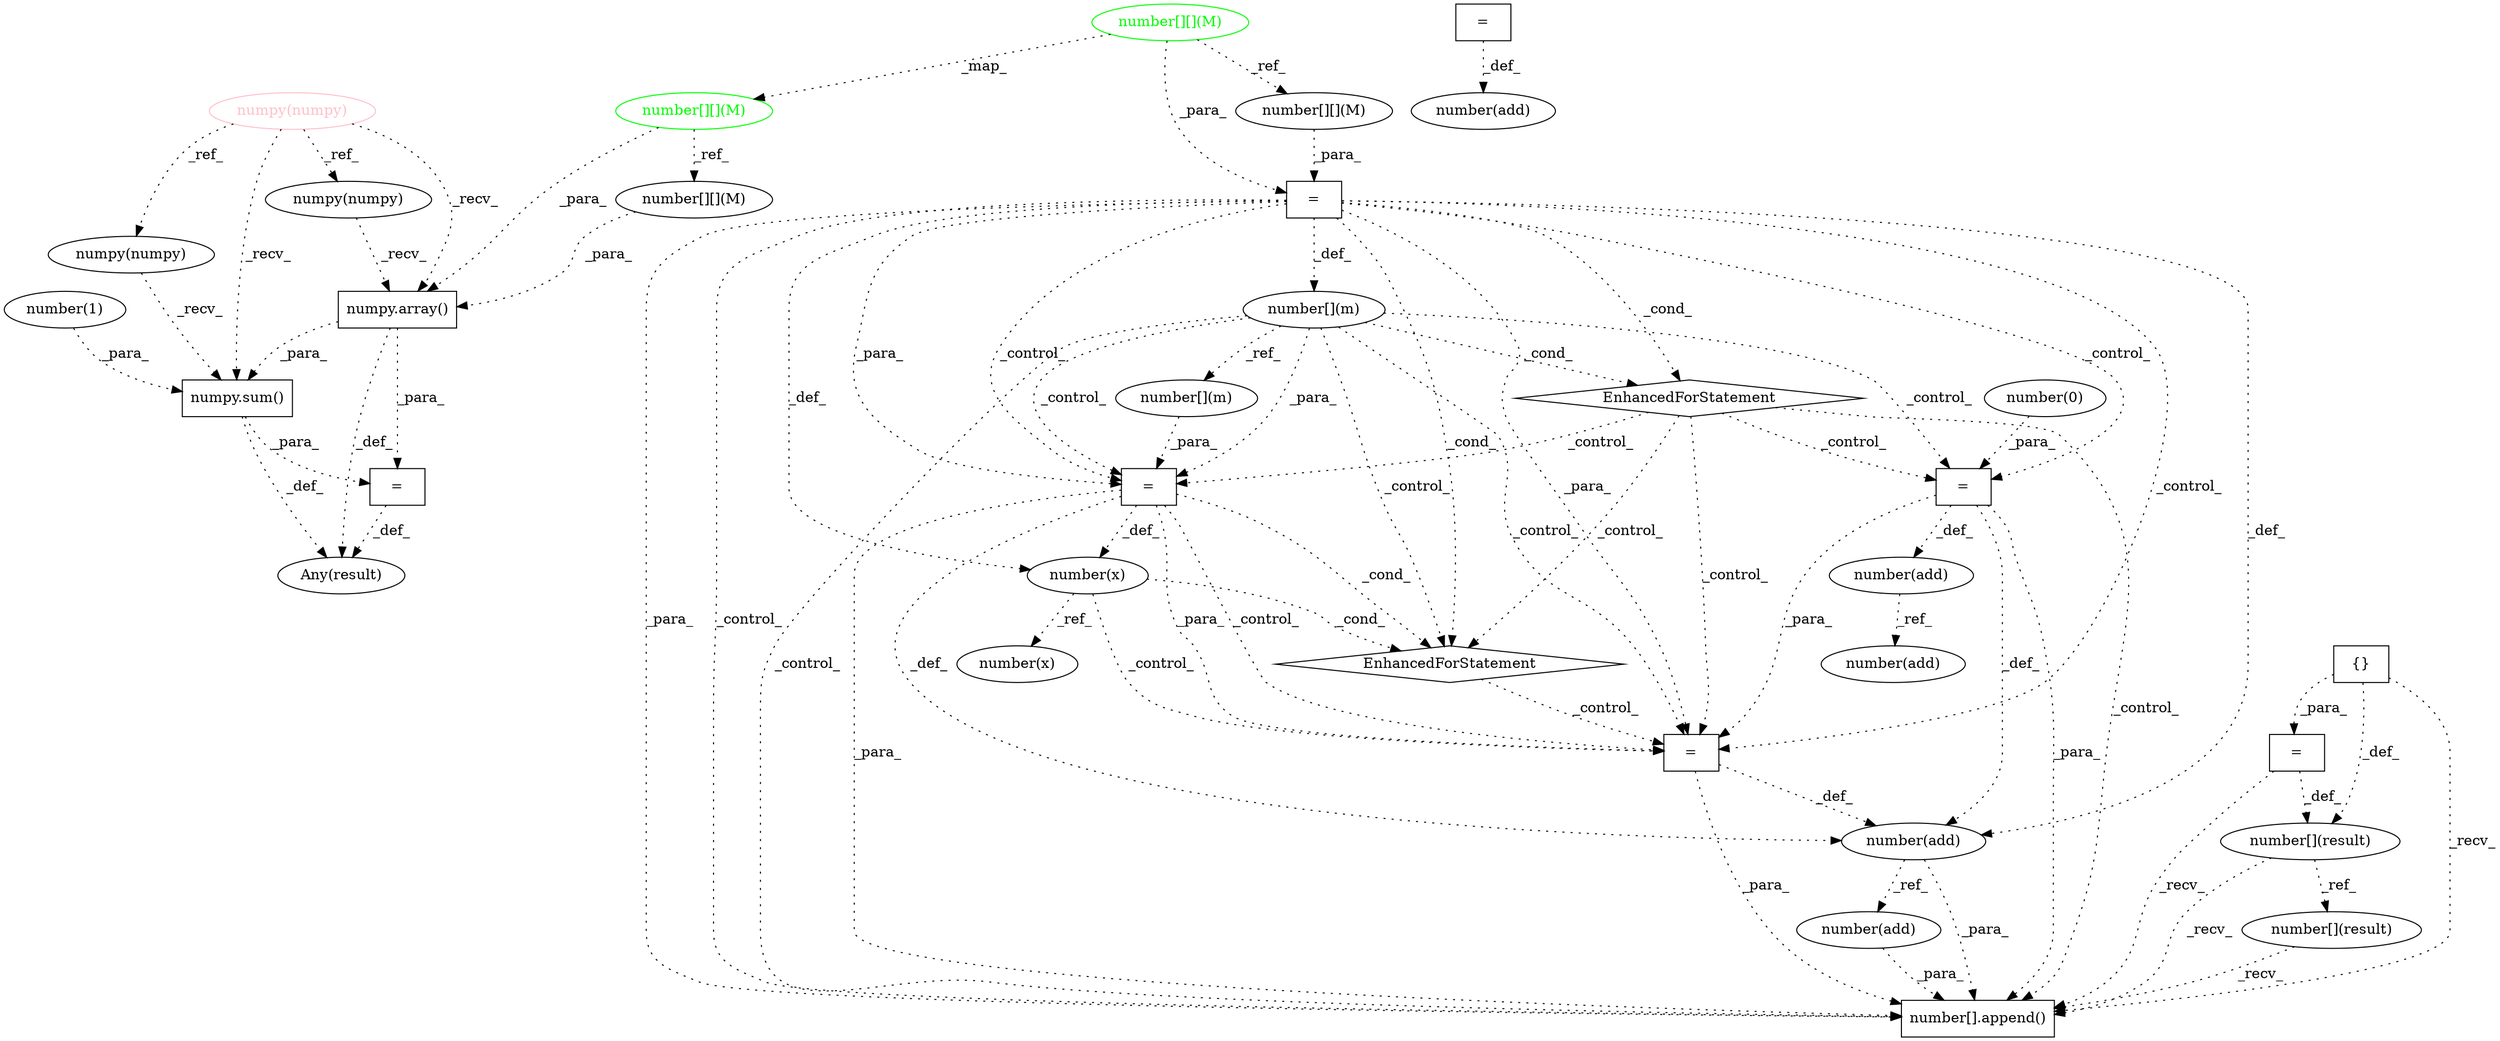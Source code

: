 digraph G {
1 [label="numpy(numpy)" shape=ellipse]
2 [label="numpy.array()" shape=box]
3 [label="numpy(numpy)" shape=ellipse]
4 [label="number(add)" shape=ellipse]
5 [label="EnhancedForStatement" shape=diamond]
6 [label="number(0)" shape=ellipse]
7 [label="number(1)" shape=ellipse]
8 [label="number(add)" shape=ellipse]
9 [label="=" shape=box]
10 [label="EnhancedForStatement" shape=diamond]
11 [label="number(add)" shape=ellipse]
12 [label="{}" shape=box]
13 [label="number[][](M)" shape=ellipse color=green fontcolor=green]
14 [label="number(x)" shape=ellipse]
15 [label="=" shape=box]
16 [label="Any(result)" shape=ellipse]
17 [label="=" shape=box]
18 [label="=" shape=box]
19 [label="=" shape=box]
20 [label="number[](result)" shape=ellipse]
21 [label="number(add)" shape=ellipse]
22 [label="number[](m)" shape=ellipse]
23 [label="=" shape=box]
24 [label="number[][](M)" shape=ellipse]
25 [label="=" shape=box]
26 [label="number[][](M)" shape=ellipse]
27 [label="number[][](M)" shape=ellipse color=green fontcolor=green]
28 [label="number[].append()" shape=box]
29 [label="numpy.sum()" shape=box]
30 [label="number(x)" shape=ellipse]
31 [label="number[](m)" shape=ellipse]
32 [label="numpy(numpy)" shape=ellipse color=pink fontcolor=pink]
33 [label="number[](result)" shape=ellipse]
34 [label="number(add)" shape=ellipse]
32 -> 1 [label="_ref_" style=dotted];
1 -> 2 [label="_recv_" style=dotted];
26 -> 2 [label="_para_" style=dotted];
32 -> 2 [label="_recv_" style=dotted];
13 -> 2 [label="_para_" style=dotted];
32 -> 3 [label="_ref_" style=dotted];
21 -> 4 [label="_ref_" style=dotted];
10 -> 5 [label="_control_" style=dotted];
30 -> 5 [label="_cond_" style=dotted];
19 -> 5 [label="_cond_" style=dotted];
23 -> 5 [label="_cond_" style=dotted];
31 -> 5 [label="_control_" style=dotted];
15 -> 8 [label="_def_" style=dotted];
10 -> 9 [label="_control_" style=dotted];
6 -> 9 [label="_para_" style=dotted];
31 -> 9 [label="_control_" style=dotted];
23 -> 9 [label="_control_" style=dotted];
31 -> 10 [label="_cond_" style=dotted];
23 -> 10 [label="_cond_" style=dotted];
25 -> 11 [label="_def_" style=dotted];
19 -> 11 [label="_def_" style=dotted];
23 -> 11 [label="_def_" style=dotted];
9 -> 11 [label="_def_" style=dotted];
27 -> 13 [label="_map_" style=dotted];
30 -> 14 [label="_ref_" style=dotted];
17 -> 16 [label="_def_" style=dotted];
29 -> 16 [label="_def_" style=dotted];
2 -> 16 [label="_def_" style=dotted];
29 -> 17 [label="_para_" style=dotted];
2 -> 17 [label="_para_" style=dotted];
12 -> 18 [label="_para_" style=dotted];
10 -> 19 [label="_control_" style=dotted];
22 -> 19 [label="_para_" style=dotted];
31 -> 19 [label="_para_" style=dotted];
23 -> 19 [label="_para_" style=dotted];
31 -> 19 [label="_control_" style=dotted];
23 -> 19 [label="_control_" style=dotted];
33 -> 20 [label="_ref_" style=dotted];
9 -> 21 [label="_def_" style=dotted];
31 -> 22 [label="_ref_" style=dotted];
24 -> 23 [label="_para_" style=dotted];
27 -> 23 [label="_para_" style=dotted];
27 -> 24 [label="_ref_" style=dotted];
5 -> 25 [label="_control_" style=dotted];
19 -> 25 [label="_para_" style=dotted];
23 -> 25 [label="_para_" style=dotted];
9 -> 25 [label="_para_" style=dotted];
10 -> 25 [label="_control_" style=dotted];
30 -> 25 [label="_control_" style=dotted];
19 -> 25 [label="_control_" style=dotted];
23 -> 25 [label="_control_" style=dotted];
31 -> 25 [label="_control_" style=dotted];
13 -> 26 [label="_ref_" style=dotted];
10 -> 28 [label="_control_" style=dotted];
20 -> 28 [label="_recv_" style=dotted];
34 -> 28 [label="_para_" style=dotted];
11 -> 28 [label="_para_" style=dotted];
25 -> 28 [label="_para_" style=dotted];
19 -> 28 [label="_para_" style=dotted];
23 -> 28 [label="_para_" style=dotted];
9 -> 28 [label="_para_" style=dotted];
33 -> 28 [label="_recv_" style=dotted];
18 -> 28 [label="_recv_" style=dotted];
12 -> 28 [label="_recv_" style=dotted];
31 -> 28 [label="_control_" style=dotted];
23 -> 28 [label="_control_" style=dotted];
3 -> 29 [label="_recv_" style=dotted];
7 -> 29 [label="_para_" style=dotted];
32 -> 29 [label="_recv_" style=dotted];
2 -> 29 [label="_para_" style=dotted];
19 -> 30 [label="_def_" style=dotted];
23 -> 30 [label="_def_" style=dotted];
23 -> 31 [label="_def_" style=dotted];
18 -> 33 [label="_def_" style=dotted];
12 -> 33 [label="_def_" style=dotted];
11 -> 34 [label="_ref_" style=dotted];
}